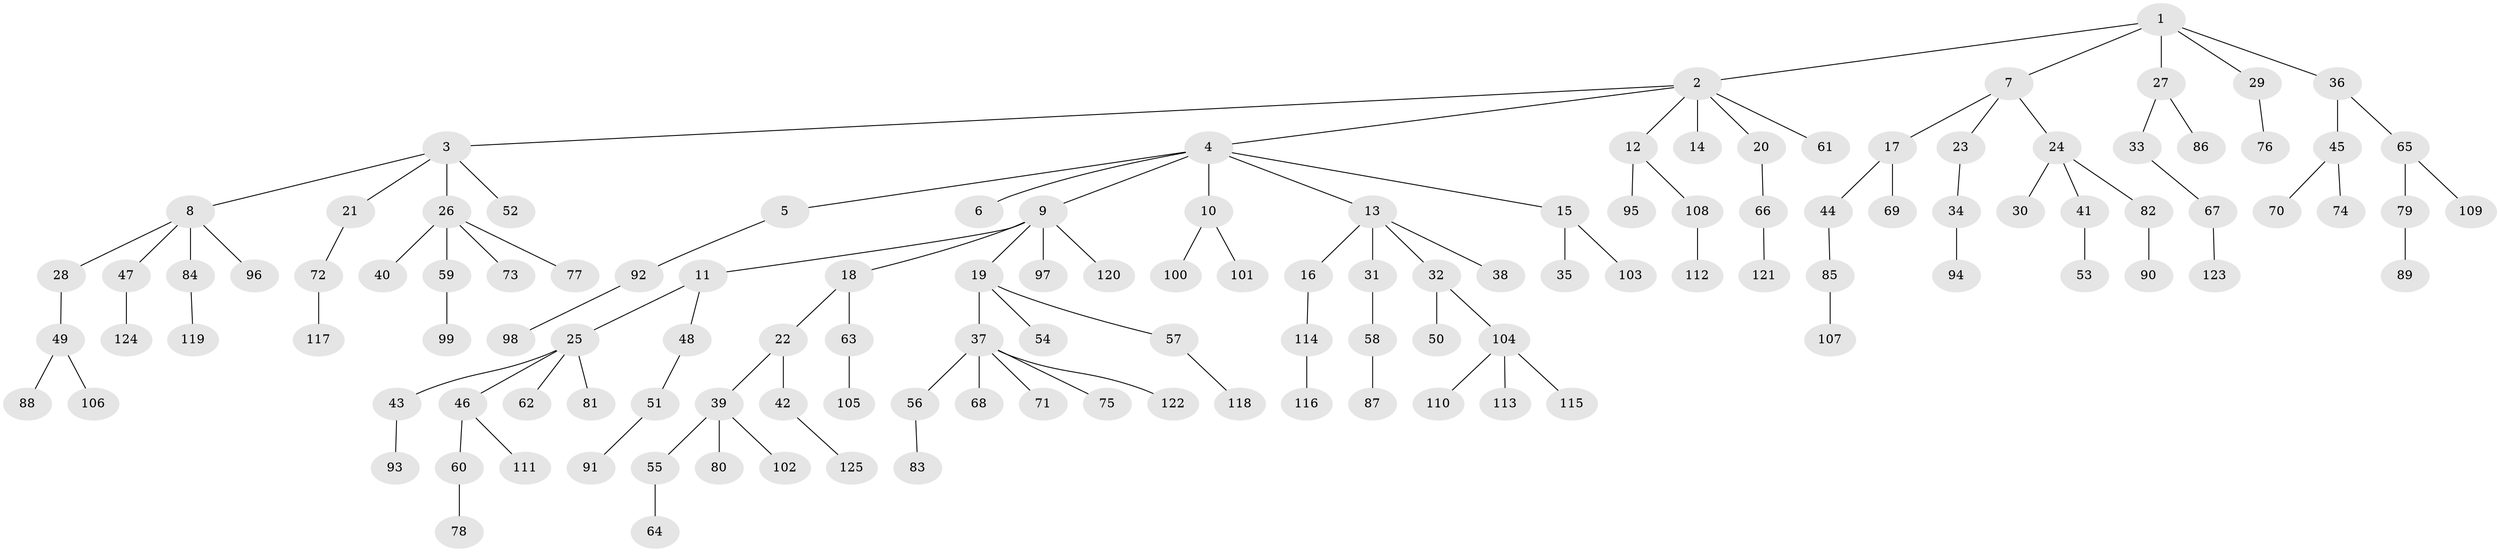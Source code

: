 // coarse degree distribution, {5: 0.047619047619047616, 7: 0.011904761904761904, 4: 0.05952380952380952, 8: 0.011904761904761904, 2: 0.20238095238095238, 1: 0.5595238095238095, 6: 0.011904761904761904, 3: 0.09523809523809523}
// Generated by graph-tools (version 1.1) at 2025/24/03/03/25 07:24:06]
// undirected, 125 vertices, 124 edges
graph export_dot {
graph [start="1"]
  node [color=gray90,style=filled];
  1;
  2;
  3;
  4;
  5;
  6;
  7;
  8;
  9;
  10;
  11;
  12;
  13;
  14;
  15;
  16;
  17;
  18;
  19;
  20;
  21;
  22;
  23;
  24;
  25;
  26;
  27;
  28;
  29;
  30;
  31;
  32;
  33;
  34;
  35;
  36;
  37;
  38;
  39;
  40;
  41;
  42;
  43;
  44;
  45;
  46;
  47;
  48;
  49;
  50;
  51;
  52;
  53;
  54;
  55;
  56;
  57;
  58;
  59;
  60;
  61;
  62;
  63;
  64;
  65;
  66;
  67;
  68;
  69;
  70;
  71;
  72;
  73;
  74;
  75;
  76;
  77;
  78;
  79;
  80;
  81;
  82;
  83;
  84;
  85;
  86;
  87;
  88;
  89;
  90;
  91;
  92;
  93;
  94;
  95;
  96;
  97;
  98;
  99;
  100;
  101;
  102;
  103;
  104;
  105;
  106;
  107;
  108;
  109;
  110;
  111;
  112;
  113;
  114;
  115;
  116;
  117;
  118;
  119;
  120;
  121;
  122;
  123;
  124;
  125;
  1 -- 2;
  1 -- 7;
  1 -- 27;
  1 -- 29;
  1 -- 36;
  2 -- 3;
  2 -- 4;
  2 -- 12;
  2 -- 14;
  2 -- 20;
  2 -- 61;
  3 -- 8;
  3 -- 21;
  3 -- 26;
  3 -- 52;
  4 -- 5;
  4 -- 6;
  4 -- 9;
  4 -- 10;
  4 -- 13;
  4 -- 15;
  5 -- 92;
  7 -- 17;
  7 -- 23;
  7 -- 24;
  8 -- 28;
  8 -- 47;
  8 -- 84;
  8 -- 96;
  9 -- 11;
  9 -- 18;
  9 -- 19;
  9 -- 97;
  9 -- 120;
  10 -- 100;
  10 -- 101;
  11 -- 25;
  11 -- 48;
  12 -- 95;
  12 -- 108;
  13 -- 16;
  13 -- 31;
  13 -- 32;
  13 -- 38;
  15 -- 35;
  15 -- 103;
  16 -- 114;
  17 -- 44;
  17 -- 69;
  18 -- 22;
  18 -- 63;
  19 -- 37;
  19 -- 54;
  19 -- 57;
  20 -- 66;
  21 -- 72;
  22 -- 39;
  22 -- 42;
  23 -- 34;
  24 -- 30;
  24 -- 41;
  24 -- 82;
  25 -- 43;
  25 -- 46;
  25 -- 62;
  25 -- 81;
  26 -- 40;
  26 -- 59;
  26 -- 73;
  26 -- 77;
  27 -- 33;
  27 -- 86;
  28 -- 49;
  29 -- 76;
  31 -- 58;
  32 -- 50;
  32 -- 104;
  33 -- 67;
  34 -- 94;
  36 -- 45;
  36 -- 65;
  37 -- 56;
  37 -- 68;
  37 -- 71;
  37 -- 75;
  37 -- 122;
  39 -- 55;
  39 -- 80;
  39 -- 102;
  41 -- 53;
  42 -- 125;
  43 -- 93;
  44 -- 85;
  45 -- 70;
  45 -- 74;
  46 -- 60;
  46 -- 111;
  47 -- 124;
  48 -- 51;
  49 -- 88;
  49 -- 106;
  51 -- 91;
  55 -- 64;
  56 -- 83;
  57 -- 118;
  58 -- 87;
  59 -- 99;
  60 -- 78;
  63 -- 105;
  65 -- 79;
  65 -- 109;
  66 -- 121;
  67 -- 123;
  72 -- 117;
  79 -- 89;
  82 -- 90;
  84 -- 119;
  85 -- 107;
  92 -- 98;
  104 -- 110;
  104 -- 113;
  104 -- 115;
  108 -- 112;
  114 -- 116;
}
